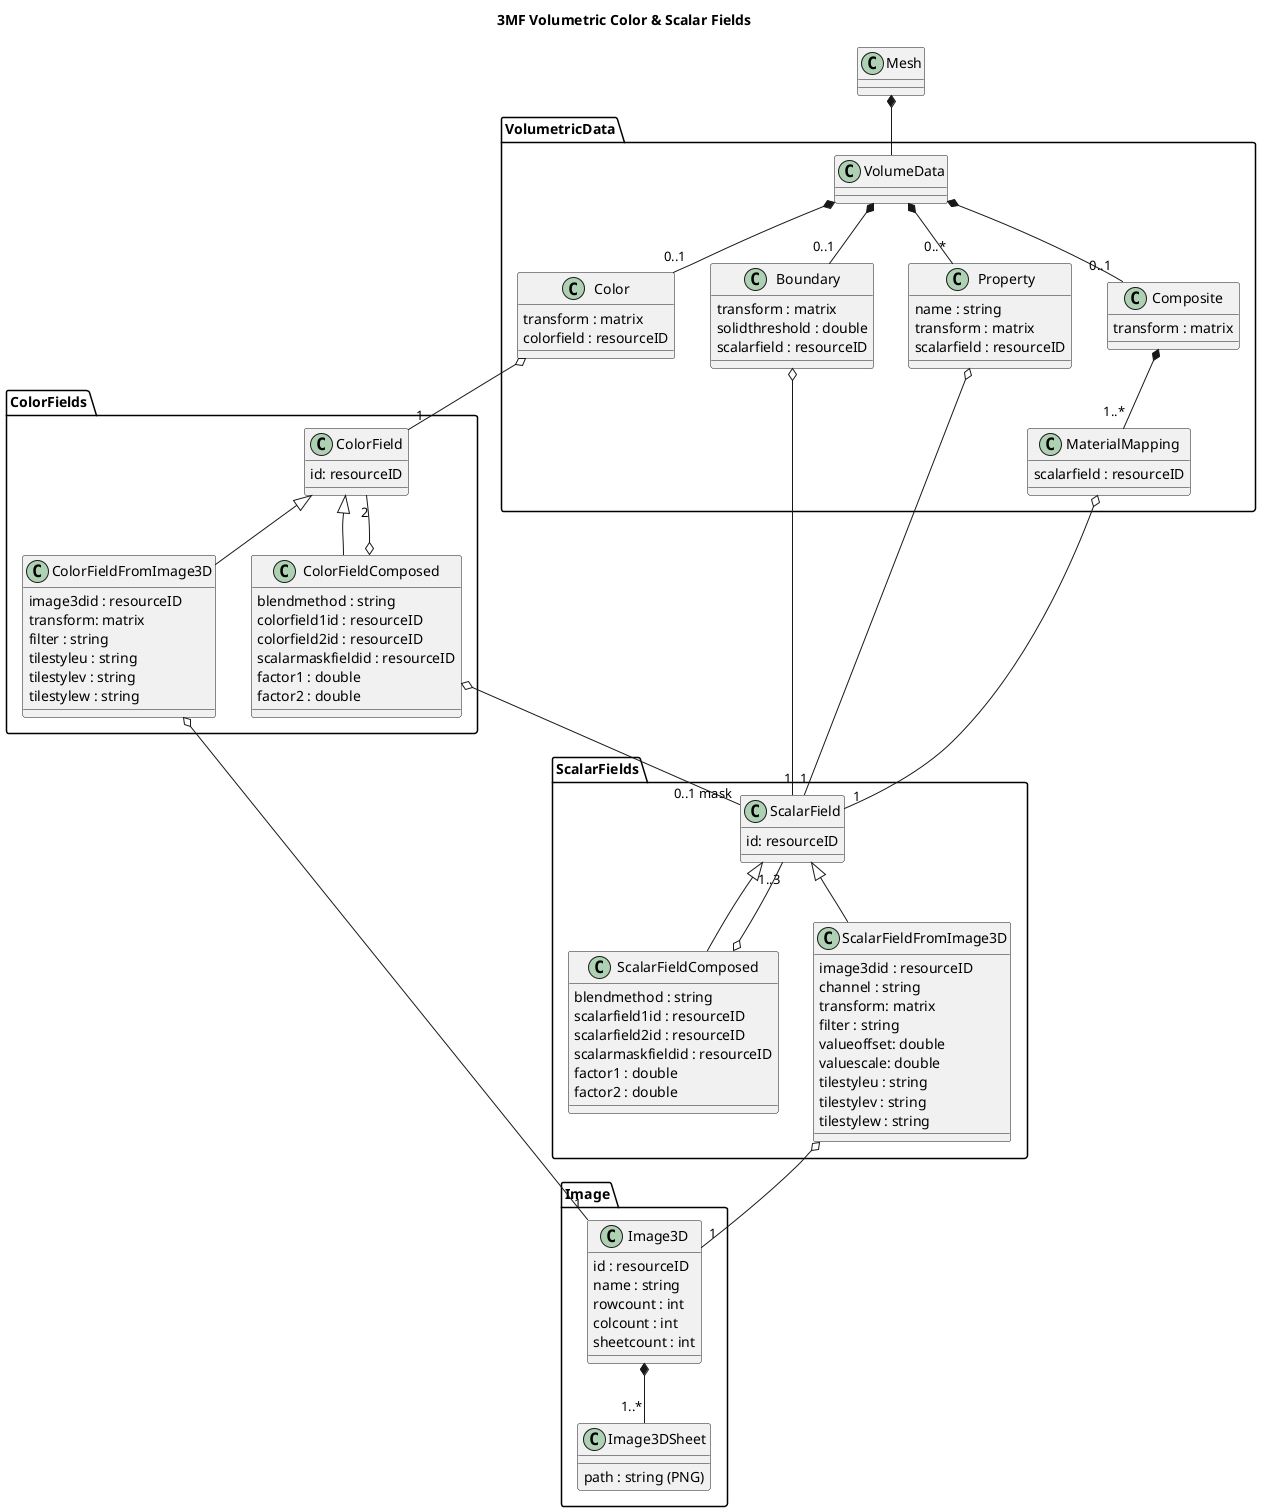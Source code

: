 @startuml

title 3MF Volumetric Color & Scalar Fields

package Image
{
    Class Image3D
    {
        id : resourceID
        name : string
        rowcount : int
        colcount : int
        sheetcount : int
    }

    Class Image3DSheet
    {
        path : string (PNG)
    }

    Image3D *-- "1..*" Image3DSheet
}

package ScalarFields
{
    Class ScalarField
    {
        id: resourceID
    }

    Class ScalarFieldComposed extends ScalarField
    {
        blendmethod : string
        scalarfield1id : resourceID
        scalarfield2id : resourceID
        scalarmaskfieldid : resourceID
        factor1 : double
        factor2 : double
    }

    Class ScalarFieldFromImage3D extends ScalarField
    {
        image3did : resourceID
        channel : string
        transform: matrix
        filter : string
        valueoffset: double
        valuescale: double
        tilestyleu : string
        tilestylev : string
        tilestylew : string
    }

    ScalarFieldComposed o-- "1..3" ScalarField
    ScalarFieldFromImage3D o-- "1" Image3D
}

package ColorFields
{
    Class ColorField
    {
        id: resourceID
    }

    Class ColorFieldComposed extends ColorField
    {
        blendmethod : string
        colorfield1id : resourceID
        colorfield2id : resourceID
        scalarmaskfieldid : resourceID
        factor1 : double
        factor2 : double
    }

    Class ColorFieldFromImage3D extends ColorField
    {
        image3did : resourceID
        transform: matrix
        filter : string
        tilestyleu : string
        tilestylev : string
        tilestylew : string
    }

    ColorFieldComposed o-- "2" ColorField
    ColorFieldComposed o-- "0..1 mask" ScalarField
    ColorFieldFromImage3D o-- "1" Image3D
}

package VolumetricData
{
    Class VolumeData

    Class Boundary
    {
        transform : matrix
        solidthreshold : double
        scalarfield : resourceID
    }

    Class Color
    {
        transform : matrix
        colorfield : resourceID
    }

    Class Property
    {
        name : string
        transform : matrix
        scalarfield : resourceID
    }

    Class Composite
    {
        transform : matrix
    }

    Class MaterialMapping
    {
        scalarfield : resourceID
    }        

    VolumeData *-- "0..1" Boundary
    VolumeData *-- "0..1" Color
    VolumeData *-- "0..*" Property
    VolumeData *-- "0..1" Composite
    Composite *-- "1..*" MaterialMapping

    Boundary o-- "1" ScalarField
    Color o-- "1" ColorField
    Property o-- "1" ScalarField
    MaterialMapping o-- "1" ScalarField
}

Class Mesh
Mesh *-- VolumeData

